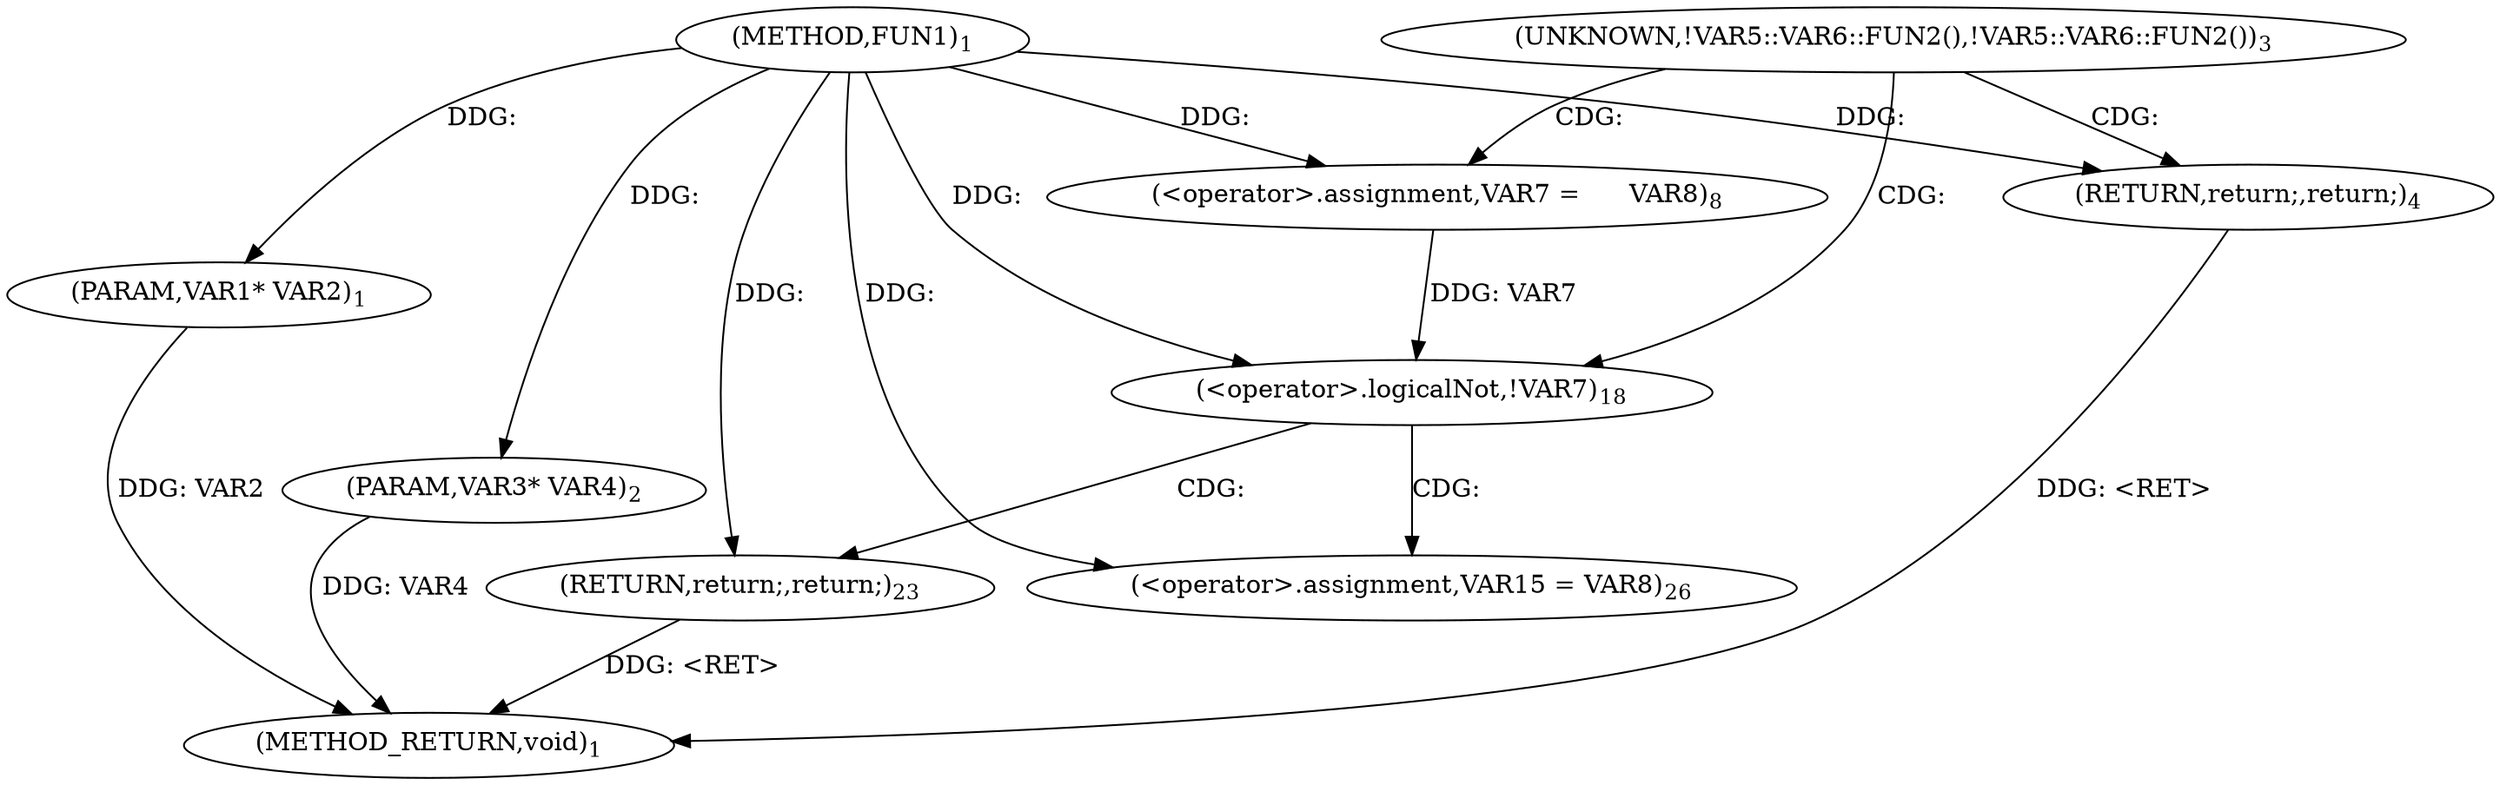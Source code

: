 digraph "FUN1" {  
"8" [label = <(METHOD,FUN1)<SUB>1</SUB>> ]
"29" [label = <(METHOD_RETURN,void)<SUB>1</SUB>> ]
"9" [label = <(PARAM,VAR1* VAR2)<SUB>1</SUB>> ]
"10" [label = <(PARAM,VAR3* VAR4)<SUB>2</SUB>> ]
"17" [label = <(&lt;operator&gt;.assignment,VAR7 =

      VAR8)<SUB>8</SUB>> ]
"26" [label = <(&lt;operator&gt;.assignment,VAR15 = VAR8)<SUB>26</SUB>> ]
"21" [label = <(&lt;operator&gt;.logicalNot,!VAR7)<SUB>18</SUB>> ]
"15" [label = <(RETURN,return;,return;)<SUB>4</SUB>> ]
"24" [label = <(RETURN,return;,return;)<SUB>23</SUB>> ]
"13" [label = <(UNKNOWN,!VAR5::VAR6::FUN2(),!VAR5::VAR6::FUN2())<SUB>3</SUB>> ]
  "15" -> "29"  [ label = "DDG: &lt;RET&gt;"] 
  "24" -> "29"  [ label = "DDG: &lt;RET&gt;"] 
  "9" -> "29"  [ label = "DDG: VAR2"] 
  "10" -> "29"  [ label = "DDG: VAR4"] 
  "8" -> "9"  [ label = "DDG: "] 
  "8" -> "10"  [ label = "DDG: "] 
  "8" -> "17"  [ label = "DDG: "] 
  "8" -> "26"  [ label = "DDG: "] 
  "8" -> "15"  [ label = "DDG: "] 
  "17" -> "21"  [ label = "DDG: VAR7"] 
  "8" -> "21"  [ label = "DDG: "] 
  "8" -> "24"  [ label = "DDG: "] 
  "13" -> "17"  [ label = "CDG: "] 
  "13" -> "15"  [ label = "CDG: "] 
  "13" -> "21"  [ label = "CDG: "] 
  "21" -> "24"  [ label = "CDG: "] 
  "21" -> "26"  [ label = "CDG: "] 
}
